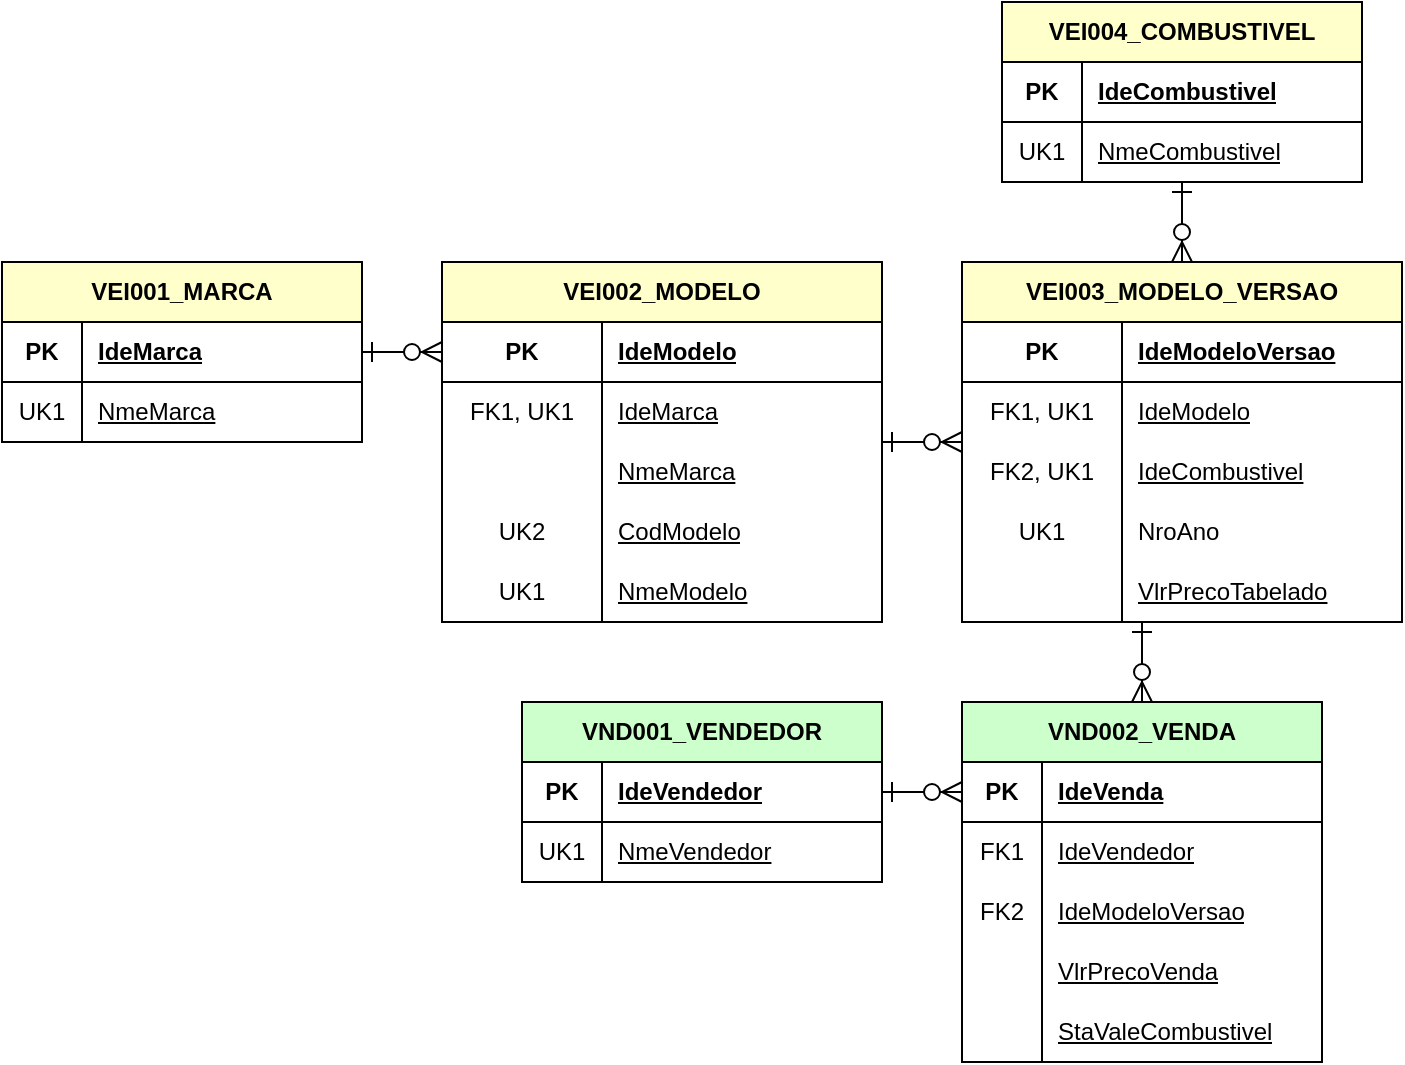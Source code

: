 <mxfile version="14.6.13" type="device"><diagram id="qBVt_nAPHhtYbJSFhrlR" name="Page-1"><mxGraphModel dx="1024" dy="1428" grid="1" gridSize="10" guides="1" tooltips="1" connect="1" arrows="1" fold="1" page="1" pageScale="1" pageWidth="1169" pageHeight="827" math="0" shadow="0"><root><mxCell id="0"/><mxCell id="1" parent="0"/><mxCell id="DkVfwxcikKDidyfcrSBH-1" value="VEI001_MARCA" style="shape=table;html=1;whiteSpace=wrap;startSize=30;container=1;collapsible=0;childLayout=tableLayout;fixedRows=1;rowLines=0;fontStyle=1;align=center;fillColor=#FFFFCC;" vertex="1" parent="1"><mxGeometry x="100" y="80" width="180" height="90" as="geometry"/></mxCell><mxCell id="DkVfwxcikKDidyfcrSBH-2" value="" style="shape=partialRectangle;html=1;whiteSpace=wrap;collapsible=0;dropTarget=0;pointerEvents=0;fillColor=none;top=0;left=0;bottom=1;right=0;points=[[0,0.5],[1,0.5]];portConstraint=eastwest;" vertex="1" parent="DkVfwxcikKDidyfcrSBH-1"><mxGeometry y="30" width="180" height="30" as="geometry"/></mxCell><mxCell id="DkVfwxcikKDidyfcrSBH-3" value="PK" style="shape=partialRectangle;html=1;whiteSpace=wrap;connectable=0;fillColor=none;top=0;left=0;bottom=0;right=0;overflow=hidden;fontStyle=1" vertex="1" parent="DkVfwxcikKDidyfcrSBH-2"><mxGeometry width="40" height="30" as="geometry"/></mxCell><mxCell id="DkVfwxcikKDidyfcrSBH-4" value="IdeMarca" style="shape=partialRectangle;html=1;whiteSpace=wrap;connectable=0;fillColor=none;top=0;left=0;bottom=0;right=0;align=left;spacingLeft=6;overflow=hidden;fontStyle=5" vertex="1" parent="DkVfwxcikKDidyfcrSBH-2"><mxGeometry x="40" width="140" height="30" as="geometry"/></mxCell><mxCell id="DkVfwxcikKDidyfcrSBH-5" value="" style="shape=partialRectangle;html=1;whiteSpace=wrap;collapsible=0;dropTarget=0;pointerEvents=0;fillColor=none;top=0;left=0;bottom=0;right=0;points=[[0,0.5],[1,0.5]];portConstraint=eastwest;" vertex="1" parent="DkVfwxcikKDidyfcrSBH-1"><mxGeometry y="60" width="180" height="30" as="geometry"/></mxCell><mxCell id="DkVfwxcikKDidyfcrSBH-6" value="UK1" style="shape=partialRectangle;html=1;whiteSpace=wrap;connectable=0;fillColor=none;top=0;left=0;bottom=0;right=0;overflow=hidden;" vertex="1" parent="DkVfwxcikKDidyfcrSBH-5"><mxGeometry width="40" height="30" as="geometry"/></mxCell><mxCell id="DkVfwxcikKDidyfcrSBH-7" value="NmeMarca" style="shape=partialRectangle;html=1;whiteSpace=wrap;connectable=0;fillColor=none;top=0;left=0;bottom=0;right=0;align=left;spacingLeft=6;overflow=hidden;fontStyle=4" vertex="1" parent="DkVfwxcikKDidyfcrSBH-5"><mxGeometry x="40" width="140" height="30" as="geometry"/></mxCell><mxCell id="DkVfwxcikKDidyfcrSBH-11" value="VEI002_MODELO" style="shape=table;html=1;whiteSpace=wrap;startSize=30;container=1;collapsible=0;childLayout=tableLayout;fixedRows=1;rowLines=0;fontStyle=1;align=center;fillColor=#FFFFCC;" vertex="1" parent="1"><mxGeometry x="320" y="80" width="220" height="180" as="geometry"/></mxCell><mxCell id="DkVfwxcikKDidyfcrSBH-12" value="" style="shape=partialRectangle;html=1;whiteSpace=wrap;collapsible=0;dropTarget=0;pointerEvents=0;fillColor=none;top=0;left=0;bottom=1;right=0;points=[[0,0.5],[1,0.5]];portConstraint=eastwest;" vertex="1" parent="DkVfwxcikKDidyfcrSBH-11"><mxGeometry y="30" width="220" height="30" as="geometry"/></mxCell><mxCell id="DkVfwxcikKDidyfcrSBH-13" value="PK" style="shape=partialRectangle;html=1;whiteSpace=wrap;connectable=0;fillColor=none;top=0;left=0;bottom=0;right=0;overflow=hidden;fontStyle=1" vertex="1" parent="DkVfwxcikKDidyfcrSBH-12"><mxGeometry width="80" height="30" as="geometry"/></mxCell><mxCell id="DkVfwxcikKDidyfcrSBH-14" value="IdeModelo" style="shape=partialRectangle;html=1;whiteSpace=wrap;connectable=0;fillColor=none;top=0;left=0;bottom=0;right=0;align=left;spacingLeft=6;overflow=hidden;fontStyle=5" vertex="1" parent="DkVfwxcikKDidyfcrSBH-12"><mxGeometry x="80" width="140" height="30" as="geometry"/></mxCell><mxCell id="DkVfwxcikKDidyfcrSBH-18" style="shape=partialRectangle;html=1;whiteSpace=wrap;collapsible=0;dropTarget=0;pointerEvents=0;fillColor=none;top=0;left=0;bottom=0;right=0;points=[[0,0.5],[1,0.5]];portConstraint=eastwest;" vertex="1" parent="DkVfwxcikKDidyfcrSBH-11"><mxGeometry y="60" width="220" height="30" as="geometry"/></mxCell><mxCell id="DkVfwxcikKDidyfcrSBH-19" value="FK1, UK1" style="shape=partialRectangle;html=1;whiteSpace=wrap;connectable=0;fillColor=none;top=0;left=0;bottom=0;right=0;overflow=hidden;" vertex="1" parent="DkVfwxcikKDidyfcrSBH-18"><mxGeometry width="80" height="30" as="geometry"/></mxCell><mxCell id="DkVfwxcikKDidyfcrSBH-20" value="IdeMarca" style="shape=partialRectangle;html=1;whiteSpace=wrap;connectable=0;fillColor=none;top=0;left=0;bottom=0;right=0;align=left;spacingLeft=6;overflow=hidden;fontStyle=4" vertex="1" parent="DkVfwxcikKDidyfcrSBH-18"><mxGeometry x="80" width="140" height="30" as="geometry"/></mxCell><mxCell id="DkVfwxcikKDidyfcrSBH-15" value="" style="shape=partialRectangle;html=1;whiteSpace=wrap;collapsible=0;dropTarget=0;pointerEvents=0;fillColor=none;top=0;left=0;bottom=0;right=0;points=[[0,0.5],[1,0.5]];portConstraint=eastwest;" vertex="1" parent="DkVfwxcikKDidyfcrSBH-11"><mxGeometry y="90" width="220" height="30" as="geometry"/></mxCell><mxCell id="DkVfwxcikKDidyfcrSBH-16" value="" style="shape=partialRectangle;html=1;whiteSpace=wrap;connectable=0;fillColor=none;top=0;left=0;bottom=0;right=0;overflow=hidden;" vertex="1" parent="DkVfwxcikKDidyfcrSBH-15"><mxGeometry width="80" height="30" as="geometry"/></mxCell><mxCell id="DkVfwxcikKDidyfcrSBH-17" value="NmeMarca" style="shape=partialRectangle;html=1;whiteSpace=wrap;connectable=0;fillColor=none;top=0;left=0;bottom=0;right=0;align=left;spacingLeft=6;overflow=hidden;fontStyle=4" vertex="1" parent="DkVfwxcikKDidyfcrSBH-15"><mxGeometry x="80" width="140" height="30" as="geometry"/></mxCell><mxCell id="DkVfwxcikKDidyfcrSBH-25" style="shape=partialRectangle;html=1;whiteSpace=wrap;collapsible=0;dropTarget=0;pointerEvents=0;fillColor=none;top=0;left=0;bottom=0;right=0;points=[[0,0.5],[1,0.5]];portConstraint=eastwest;" vertex="1" parent="DkVfwxcikKDidyfcrSBH-11"><mxGeometry y="120" width="220" height="30" as="geometry"/></mxCell><mxCell id="DkVfwxcikKDidyfcrSBH-26" value="UK2" style="shape=partialRectangle;html=1;whiteSpace=wrap;connectable=0;fillColor=none;top=0;left=0;bottom=0;right=0;overflow=hidden;" vertex="1" parent="DkVfwxcikKDidyfcrSBH-25"><mxGeometry width="80" height="30" as="geometry"/></mxCell><mxCell id="DkVfwxcikKDidyfcrSBH-27" value="CodModelo" style="shape=partialRectangle;html=1;whiteSpace=wrap;connectable=0;fillColor=none;top=0;left=0;bottom=0;right=0;align=left;spacingLeft=6;overflow=hidden;fontStyle=4" vertex="1" parent="DkVfwxcikKDidyfcrSBH-25"><mxGeometry x="80" width="140" height="30" as="geometry"/></mxCell><mxCell id="DkVfwxcikKDidyfcrSBH-22" style="shape=partialRectangle;html=1;whiteSpace=wrap;collapsible=0;dropTarget=0;pointerEvents=0;fillColor=none;top=0;left=0;bottom=0;right=0;points=[[0,0.5],[1,0.5]];portConstraint=eastwest;" vertex="1" parent="DkVfwxcikKDidyfcrSBH-11"><mxGeometry y="150" width="220" height="30" as="geometry"/></mxCell><mxCell id="DkVfwxcikKDidyfcrSBH-23" value="UK1" style="shape=partialRectangle;html=1;whiteSpace=wrap;connectable=0;fillColor=none;top=0;left=0;bottom=0;right=0;overflow=hidden;" vertex="1" parent="DkVfwxcikKDidyfcrSBH-22"><mxGeometry width="80" height="30" as="geometry"/></mxCell><mxCell id="DkVfwxcikKDidyfcrSBH-24" value="NmeModelo" style="shape=partialRectangle;html=1;whiteSpace=wrap;connectable=0;fillColor=none;top=0;left=0;bottom=0;right=0;align=left;spacingLeft=6;overflow=hidden;fontStyle=4" vertex="1" parent="DkVfwxcikKDidyfcrSBH-22"><mxGeometry x="80" width="140" height="30" as="geometry"/></mxCell><mxCell id="DkVfwxcikKDidyfcrSBH-21" value="" style="endArrow=ERzeroToMany;html=1;edgeStyle=elbowEdgeStyle;elbow=vertical;jumpSize=10;endSize=8;startSize=8;startArrow=ERone;startFill=0;endFill=1;" edge="1" parent="1" source="DkVfwxcikKDidyfcrSBH-1" target="DkVfwxcikKDidyfcrSBH-11"><mxGeometry width="50" height="50" relative="1" as="geometry"><mxPoint x="470" y="340" as="sourcePoint"/><mxPoint x="520" y="290" as="targetPoint"/></mxGeometry></mxCell><mxCell id="DkVfwxcikKDidyfcrSBH-28" value="VEI003_MODELO_VERSAO" style="shape=table;html=1;whiteSpace=wrap;startSize=30;container=1;collapsible=0;childLayout=tableLayout;fixedRows=1;rowLines=0;fontStyle=1;align=center;fillColor=#FFFFCC;" vertex="1" parent="1"><mxGeometry x="580" y="80" width="220" height="180" as="geometry"/></mxCell><mxCell id="DkVfwxcikKDidyfcrSBH-29" value="" style="shape=partialRectangle;html=1;whiteSpace=wrap;collapsible=0;dropTarget=0;pointerEvents=0;fillColor=none;top=0;left=0;bottom=1;right=0;points=[[0,0.5],[1,0.5]];portConstraint=eastwest;" vertex="1" parent="DkVfwxcikKDidyfcrSBH-28"><mxGeometry y="30" width="220" height="30" as="geometry"/></mxCell><mxCell id="DkVfwxcikKDidyfcrSBH-30" value="PK" style="shape=partialRectangle;html=1;whiteSpace=wrap;connectable=0;fillColor=none;top=0;left=0;bottom=0;right=0;overflow=hidden;fontStyle=1" vertex="1" parent="DkVfwxcikKDidyfcrSBH-29"><mxGeometry width="80" height="30" as="geometry"/></mxCell><mxCell id="DkVfwxcikKDidyfcrSBH-31" value="IdeModeloVersao" style="shape=partialRectangle;html=1;whiteSpace=wrap;connectable=0;fillColor=none;top=0;left=0;bottom=0;right=0;align=left;spacingLeft=6;overflow=hidden;fontStyle=5" vertex="1" parent="DkVfwxcikKDidyfcrSBH-29"><mxGeometry x="80" width="140" height="30" as="geometry"/></mxCell><mxCell id="DkVfwxcikKDidyfcrSBH-32" style="shape=partialRectangle;html=1;whiteSpace=wrap;collapsible=0;dropTarget=0;pointerEvents=0;fillColor=none;top=0;left=0;bottom=0;right=0;points=[[0,0.5],[1,0.5]];portConstraint=eastwest;" vertex="1" parent="DkVfwxcikKDidyfcrSBH-28"><mxGeometry y="60" width="220" height="30" as="geometry"/></mxCell><mxCell id="DkVfwxcikKDidyfcrSBH-33" value="FK1, UK1" style="shape=partialRectangle;html=1;whiteSpace=wrap;connectable=0;fillColor=none;top=0;left=0;bottom=0;right=0;overflow=hidden;" vertex="1" parent="DkVfwxcikKDidyfcrSBH-32"><mxGeometry width="80" height="30" as="geometry"/></mxCell><mxCell id="DkVfwxcikKDidyfcrSBH-34" value="IdeModelo" style="shape=partialRectangle;html=1;whiteSpace=wrap;connectable=0;fillColor=none;top=0;left=0;bottom=0;right=0;align=left;spacingLeft=6;overflow=hidden;fontStyle=4" vertex="1" parent="DkVfwxcikKDidyfcrSBH-32"><mxGeometry x="80" width="140" height="30" as="geometry"/></mxCell><mxCell id="DkVfwxcikKDidyfcrSBH-35" value="" style="shape=partialRectangle;html=1;whiteSpace=wrap;collapsible=0;dropTarget=0;pointerEvents=0;fillColor=none;top=0;left=0;bottom=0;right=0;points=[[0,0.5],[1,0.5]];portConstraint=eastwest;" vertex="1" parent="DkVfwxcikKDidyfcrSBH-28"><mxGeometry y="90" width="220" height="30" as="geometry"/></mxCell><mxCell id="DkVfwxcikKDidyfcrSBH-36" value="FK2, UK1" style="shape=partialRectangle;html=1;whiteSpace=wrap;connectable=0;fillColor=none;top=0;left=0;bottom=0;right=0;overflow=hidden;" vertex="1" parent="DkVfwxcikKDidyfcrSBH-35"><mxGeometry width="80" height="30" as="geometry"/></mxCell><mxCell id="DkVfwxcikKDidyfcrSBH-37" value="IdeCombustivel" style="shape=partialRectangle;html=1;whiteSpace=wrap;connectable=0;fillColor=none;top=0;left=0;bottom=0;right=0;align=left;spacingLeft=6;overflow=hidden;fontStyle=4" vertex="1" parent="DkVfwxcikKDidyfcrSBH-35"><mxGeometry x="80" width="140" height="30" as="geometry"/></mxCell><mxCell id="DkVfwxcikKDidyfcrSBH-38" style="shape=partialRectangle;html=1;whiteSpace=wrap;collapsible=0;dropTarget=0;pointerEvents=0;fillColor=none;top=0;left=0;bottom=0;right=0;points=[[0,0.5],[1,0.5]];portConstraint=eastwest;" vertex="1" parent="DkVfwxcikKDidyfcrSBH-28"><mxGeometry y="120" width="220" height="30" as="geometry"/></mxCell><mxCell id="DkVfwxcikKDidyfcrSBH-39" value="UK1" style="shape=partialRectangle;html=1;whiteSpace=wrap;connectable=0;fillColor=none;top=0;left=0;bottom=0;right=0;overflow=hidden;" vertex="1" parent="DkVfwxcikKDidyfcrSBH-38"><mxGeometry width="80" height="30" as="geometry"/></mxCell><mxCell id="DkVfwxcikKDidyfcrSBH-40" value="NroAno" style="shape=partialRectangle;html=1;whiteSpace=wrap;connectable=0;fillColor=none;top=0;left=0;bottom=0;right=0;align=left;spacingLeft=6;overflow=hidden;fontStyle=0" vertex="1" parent="DkVfwxcikKDidyfcrSBH-38"><mxGeometry x="80" width="140" height="30" as="geometry"/></mxCell><mxCell id="DkVfwxcikKDidyfcrSBH-41" style="shape=partialRectangle;html=1;whiteSpace=wrap;collapsible=0;dropTarget=0;pointerEvents=0;fillColor=none;top=0;left=0;bottom=0;right=0;points=[[0,0.5],[1,0.5]];portConstraint=eastwest;" vertex="1" parent="DkVfwxcikKDidyfcrSBH-28"><mxGeometry y="150" width="220" height="30" as="geometry"/></mxCell><mxCell id="DkVfwxcikKDidyfcrSBH-42" value="" style="shape=partialRectangle;html=1;whiteSpace=wrap;connectable=0;fillColor=none;top=0;left=0;bottom=0;right=0;overflow=hidden;" vertex="1" parent="DkVfwxcikKDidyfcrSBH-41"><mxGeometry width="80" height="30" as="geometry"/></mxCell><mxCell id="DkVfwxcikKDidyfcrSBH-43" value="VlrPrecoTabelado" style="shape=partialRectangle;html=1;whiteSpace=wrap;connectable=0;fillColor=none;top=0;left=0;bottom=0;right=0;align=left;spacingLeft=6;overflow=hidden;fontStyle=4" vertex="1" parent="DkVfwxcikKDidyfcrSBH-41"><mxGeometry x="80" width="140" height="30" as="geometry"/></mxCell><mxCell id="DkVfwxcikKDidyfcrSBH-44" value="" style="endArrow=ERzeroToMany;html=1;edgeStyle=elbowEdgeStyle;elbow=vertical;jumpSize=10;endSize=8;startSize=8;startArrow=ERone;startFill=0;endFill=1;" edge="1" parent="1" source="DkVfwxcikKDidyfcrSBH-11" target="DkVfwxcikKDidyfcrSBH-28"><mxGeometry width="50" height="50" relative="1" as="geometry"><mxPoint x="270" y="135" as="sourcePoint"/><mxPoint x="330" y="135" as="targetPoint"/></mxGeometry></mxCell><mxCell id="DkVfwxcikKDidyfcrSBH-45" value="VEI004_COMBUSTIVEL" style="shape=table;html=1;whiteSpace=wrap;startSize=30;container=1;collapsible=0;childLayout=tableLayout;fixedRows=1;rowLines=0;fontStyle=1;align=center;fillColor=#FFFFCC;" vertex="1" parent="1"><mxGeometry x="600" y="-50" width="180" height="90" as="geometry"/></mxCell><mxCell id="DkVfwxcikKDidyfcrSBH-46" value="" style="shape=partialRectangle;html=1;whiteSpace=wrap;collapsible=0;dropTarget=0;pointerEvents=0;fillColor=none;top=0;left=0;bottom=1;right=0;points=[[0,0.5],[1,0.5]];portConstraint=eastwest;" vertex="1" parent="DkVfwxcikKDidyfcrSBH-45"><mxGeometry y="30" width="180" height="30" as="geometry"/></mxCell><mxCell id="DkVfwxcikKDidyfcrSBH-47" value="PK" style="shape=partialRectangle;html=1;whiteSpace=wrap;connectable=0;fillColor=none;top=0;left=0;bottom=0;right=0;overflow=hidden;fontStyle=1" vertex="1" parent="DkVfwxcikKDidyfcrSBH-46"><mxGeometry width="40" height="30" as="geometry"/></mxCell><mxCell id="DkVfwxcikKDidyfcrSBH-48" value="IdeCombustivel" style="shape=partialRectangle;html=1;whiteSpace=wrap;connectable=0;fillColor=none;top=0;left=0;bottom=0;right=0;align=left;spacingLeft=6;overflow=hidden;fontStyle=5" vertex="1" parent="DkVfwxcikKDidyfcrSBH-46"><mxGeometry x="40" width="140" height="30" as="geometry"/></mxCell><mxCell id="DkVfwxcikKDidyfcrSBH-49" value="" style="shape=partialRectangle;html=1;whiteSpace=wrap;collapsible=0;dropTarget=0;pointerEvents=0;fillColor=none;top=0;left=0;bottom=0;right=0;points=[[0,0.5],[1,0.5]];portConstraint=eastwest;" vertex="1" parent="DkVfwxcikKDidyfcrSBH-45"><mxGeometry y="60" width="180" height="30" as="geometry"/></mxCell><mxCell id="DkVfwxcikKDidyfcrSBH-50" value="UK1" style="shape=partialRectangle;html=1;whiteSpace=wrap;connectable=0;fillColor=none;top=0;left=0;bottom=0;right=0;overflow=hidden;" vertex="1" parent="DkVfwxcikKDidyfcrSBH-49"><mxGeometry width="40" height="30" as="geometry"/></mxCell><mxCell id="DkVfwxcikKDidyfcrSBH-51" value="NmeCombustivel" style="shape=partialRectangle;html=1;whiteSpace=wrap;connectable=0;fillColor=none;top=0;left=0;bottom=0;right=0;align=left;spacingLeft=6;overflow=hidden;fontStyle=4" vertex="1" parent="DkVfwxcikKDidyfcrSBH-49"><mxGeometry x="40" width="140" height="30" as="geometry"/></mxCell><mxCell id="DkVfwxcikKDidyfcrSBH-52" value="" style="endArrow=ERzeroToMany;html=1;edgeStyle=elbowEdgeStyle;elbow=vertical;jumpSize=10;endSize=8;startSize=8;startArrow=ERone;startFill=0;endFill=1;" edge="1" parent="1" source="DkVfwxcikKDidyfcrSBH-45" target="DkVfwxcikKDidyfcrSBH-28"><mxGeometry width="50" height="50" relative="1" as="geometry"><mxPoint x="550" y="180" as="sourcePoint"/><mxPoint x="610" y="180" as="targetPoint"/></mxGeometry></mxCell><mxCell id="DkVfwxcikKDidyfcrSBH-53" value="VND001_VENDEDOR" style="shape=table;html=1;whiteSpace=wrap;startSize=30;container=1;collapsible=0;childLayout=tableLayout;fixedRows=1;rowLines=0;fontStyle=1;align=center;fillColor=#CCFFCC;" vertex="1" parent="1"><mxGeometry x="360" y="300" width="180" height="90" as="geometry"/></mxCell><mxCell id="DkVfwxcikKDidyfcrSBH-54" value="" style="shape=partialRectangle;html=1;whiteSpace=wrap;collapsible=0;dropTarget=0;pointerEvents=0;fillColor=none;top=0;left=0;bottom=1;right=0;points=[[0,0.5],[1,0.5]];portConstraint=eastwest;" vertex="1" parent="DkVfwxcikKDidyfcrSBH-53"><mxGeometry y="30" width="180" height="30" as="geometry"/></mxCell><mxCell id="DkVfwxcikKDidyfcrSBH-55" value="PK" style="shape=partialRectangle;html=1;whiteSpace=wrap;connectable=0;fillColor=none;top=0;left=0;bottom=0;right=0;overflow=hidden;fontStyle=1" vertex="1" parent="DkVfwxcikKDidyfcrSBH-54"><mxGeometry width="40" height="30" as="geometry"/></mxCell><mxCell id="DkVfwxcikKDidyfcrSBH-56" value="IdeVendedor" style="shape=partialRectangle;html=1;whiteSpace=wrap;connectable=0;fillColor=none;top=0;left=0;bottom=0;right=0;align=left;spacingLeft=6;overflow=hidden;fontStyle=5" vertex="1" parent="DkVfwxcikKDidyfcrSBH-54"><mxGeometry x="40" width="140" height="30" as="geometry"/></mxCell><mxCell id="DkVfwxcikKDidyfcrSBH-57" value="" style="shape=partialRectangle;html=1;whiteSpace=wrap;collapsible=0;dropTarget=0;pointerEvents=0;fillColor=none;top=0;left=0;bottom=0;right=0;points=[[0,0.5],[1,0.5]];portConstraint=eastwest;" vertex="1" parent="DkVfwxcikKDidyfcrSBH-53"><mxGeometry y="60" width="180" height="30" as="geometry"/></mxCell><mxCell id="DkVfwxcikKDidyfcrSBH-58" value="UK1" style="shape=partialRectangle;html=1;whiteSpace=wrap;connectable=0;fillColor=none;top=0;left=0;bottom=0;right=0;overflow=hidden;" vertex="1" parent="DkVfwxcikKDidyfcrSBH-57"><mxGeometry width="40" height="30" as="geometry"/></mxCell><mxCell id="DkVfwxcikKDidyfcrSBH-59" value="NmeVendedor" style="shape=partialRectangle;html=1;whiteSpace=wrap;connectable=0;fillColor=none;top=0;left=0;bottom=0;right=0;align=left;spacingLeft=6;overflow=hidden;fontStyle=4" vertex="1" parent="DkVfwxcikKDidyfcrSBH-57"><mxGeometry x="40" width="140" height="30" as="geometry"/></mxCell><mxCell id="DkVfwxcikKDidyfcrSBH-60" value="VND002_VENDA" style="shape=table;html=1;whiteSpace=wrap;startSize=30;container=1;collapsible=0;childLayout=tableLayout;fixedRows=1;rowLines=0;fontStyle=1;align=center;fillColor=#CCFFCC;" vertex="1" parent="1"><mxGeometry x="580" y="300" width="180" height="180" as="geometry"/></mxCell><mxCell id="DkVfwxcikKDidyfcrSBH-61" value="" style="shape=partialRectangle;html=1;whiteSpace=wrap;collapsible=0;dropTarget=0;pointerEvents=0;fillColor=none;top=0;left=0;bottom=1;right=0;points=[[0,0.5],[1,0.5]];portConstraint=eastwest;" vertex="1" parent="DkVfwxcikKDidyfcrSBH-60"><mxGeometry y="30" width="180" height="30" as="geometry"/></mxCell><mxCell id="DkVfwxcikKDidyfcrSBH-62" value="PK" style="shape=partialRectangle;html=1;whiteSpace=wrap;connectable=0;fillColor=none;top=0;left=0;bottom=0;right=0;overflow=hidden;fontStyle=1" vertex="1" parent="DkVfwxcikKDidyfcrSBH-61"><mxGeometry width="40" height="30" as="geometry"/></mxCell><mxCell id="DkVfwxcikKDidyfcrSBH-63" value="IdeVenda" style="shape=partialRectangle;html=1;whiteSpace=wrap;connectable=0;fillColor=none;top=0;left=0;bottom=0;right=0;align=left;spacingLeft=6;overflow=hidden;fontStyle=5" vertex="1" parent="DkVfwxcikKDidyfcrSBH-61"><mxGeometry x="40" width="140" height="30" as="geometry"/></mxCell><mxCell id="DkVfwxcikKDidyfcrSBH-74" style="shape=partialRectangle;html=1;whiteSpace=wrap;collapsible=0;dropTarget=0;pointerEvents=0;fillColor=none;top=0;left=0;bottom=0;right=0;points=[[0,0.5],[1,0.5]];portConstraint=eastwest;" vertex="1" parent="DkVfwxcikKDidyfcrSBH-60"><mxGeometry y="60" width="180" height="30" as="geometry"/></mxCell><mxCell id="DkVfwxcikKDidyfcrSBH-75" value="FK1" style="shape=partialRectangle;html=1;whiteSpace=wrap;connectable=0;fillColor=none;top=0;left=0;bottom=0;right=0;overflow=hidden;" vertex="1" parent="DkVfwxcikKDidyfcrSBH-74"><mxGeometry width="40" height="30" as="geometry"/></mxCell><mxCell id="DkVfwxcikKDidyfcrSBH-76" value="IdeVendedor" style="shape=partialRectangle;html=1;whiteSpace=wrap;connectable=0;fillColor=none;top=0;left=0;bottom=0;right=0;align=left;spacingLeft=6;overflow=hidden;fontStyle=4" vertex="1" parent="DkVfwxcikKDidyfcrSBH-74"><mxGeometry x="40" width="140" height="30" as="geometry"/></mxCell><mxCell id="DkVfwxcikKDidyfcrSBH-64" value="" style="shape=partialRectangle;html=1;whiteSpace=wrap;collapsible=0;dropTarget=0;pointerEvents=0;fillColor=none;top=0;left=0;bottom=0;right=0;points=[[0,0.5],[1,0.5]];portConstraint=eastwest;" vertex="1" parent="DkVfwxcikKDidyfcrSBH-60"><mxGeometry y="90" width="180" height="30" as="geometry"/></mxCell><mxCell id="DkVfwxcikKDidyfcrSBH-65" value="FK2" style="shape=partialRectangle;html=1;whiteSpace=wrap;connectable=0;fillColor=none;top=0;left=0;bottom=0;right=0;overflow=hidden;" vertex="1" parent="DkVfwxcikKDidyfcrSBH-64"><mxGeometry width="40" height="30" as="geometry"/></mxCell><mxCell id="DkVfwxcikKDidyfcrSBH-66" value="IdeModeloVersao" style="shape=partialRectangle;html=1;whiteSpace=wrap;connectable=0;fillColor=none;top=0;left=0;bottom=0;right=0;align=left;spacingLeft=6;overflow=hidden;fontStyle=4" vertex="1" parent="DkVfwxcikKDidyfcrSBH-64"><mxGeometry x="40" width="140" height="30" as="geometry"/></mxCell><mxCell id="DkVfwxcikKDidyfcrSBH-67" style="shape=partialRectangle;html=1;whiteSpace=wrap;collapsible=0;dropTarget=0;pointerEvents=0;fillColor=none;top=0;left=0;bottom=0;right=0;points=[[0,0.5],[1,0.5]];portConstraint=eastwest;" vertex="1" parent="DkVfwxcikKDidyfcrSBH-60"><mxGeometry y="120" width="180" height="30" as="geometry"/></mxCell><mxCell id="DkVfwxcikKDidyfcrSBH-68" style="shape=partialRectangle;html=1;whiteSpace=wrap;connectable=0;fillColor=none;top=0;left=0;bottom=0;right=0;overflow=hidden;" vertex="1" parent="DkVfwxcikKDidyfcrSBH-67"><mxGeometry width="40" height="30" as="geometry"/></mxCell><mxCell id="DkVfwxcikKDidyfcrSBH-69" value="VlrPrecoVenda" style="shape=partialRectangle;html=1;whiteSpace=wrap;connectable=0;fillColor=none;top=0;left=0;bottom=0;right=0;align=left;spacingLeft=6;overflow=hidden;fontStyle=4" vertex="1" parent="DkVfwxcikKDidyfcrSBH-67"><mxGeometry x="40" width="140" height="30" as="geometry"/></mxCell><mxCell id="DkVfwxcikKDidyfcrSBH-70" style="shape=partialRectangle;html=1;whiteSpace=wrap;collapsible=0;dropTarget=0;pointerEvents=0;fillColor=none;top=0;left=0;bottom=0;right=0;points=[[0,0.5],[1,0.5]];portConstraint=eastwest;" vertex="1" parent="DkVfwxcikKDidyfcrSBH-60"><mxGeometry y="150" width="180" height="30" as="geometry"/></mxCell><mxCell id="DkVfwxcikKDidyfcrSBH-71" style="shape=partialRectangle;html=1;whiteSpace=wrap;connectable=0;fillColor=none;top=0;left=0;bottom=0;right=0;overflow=hidden;" vertex="1" parent="DkVfwxcikKDidyfcrSBH-70"><mxGeometry width="40" height="30" as="geometry"/></mxCell><mxCell id="DkVfwxcikKDidyfcrSBH-72" value="StaValeCombustivel" style="shape=partialRectangle;html=1;whiteSpace=wrap;connectable=0;fillColor=none;top=0;left=0;bottom=0;right=0;align=left;spacingLeft=6;overflow=hidden;fontStyle=4" vertex="1" parent="DkVfwxcikKDidyfcrSBH-70"><mxGeometry x="40" width="140" height="30" as="geometry"/></mxCell><mxCell id="DkVfwxcikKDidyfcrSBH-73" value="" style="endArrow=ERzeroToMany;html=1;edgeStyle=elbowEdgeStyle;elbow=vertical;jumpSize=10;endSize=8;startSize=8;startArrow=ERone;startFill=0;endFill=1;" edge="1" parent="1" source="DkVfwxcikKDidyfcrSBH-53" target="DkVfwxcikKDidyfcrSBH-60"><mxGeometry width="50" height="50" relative="1" as="geometry"><mxPoint x="550" y="180" as="sourcePoint"/><mxPoint x="610" y="180" as="targetPoint"/></mxGeometry></mxCell><mxCell id="DkVfwxcikKDidyfcrSBH-77" value="" style="endArrow=ERzeroToMany;html=1;edgeStyle=elbowEdgeStyle;jumpSize=10;endSize=8;startSize=8;startArrow=ERone;startFill=0;endFill=1;" edge="1" parent="1" source="DkVfwxcikKDidyfcrSBH-28" target="DkVfwxcikKDidyfcrSBH-60"><mxGeometry width="50" height="50" relative="1" as="geometry"><mxPoint x="510" y="415" as="sourcePoint"/><mxPoint x="570" y="415" as="targetPoint"/></mxGeometry></mxCell></root></mxGraphModel></diagram></mxfile>